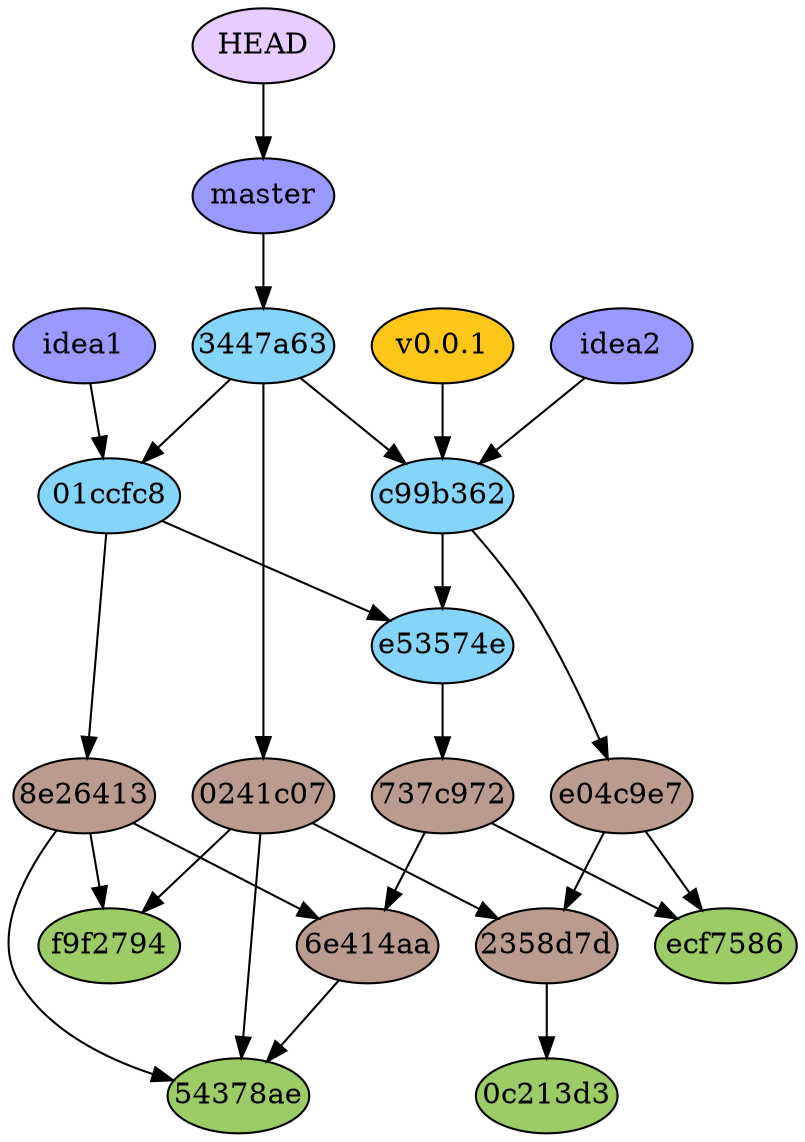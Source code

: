 digraph auto {
	graph [bgcolor=transparent]
	node [fixedsize=true style=filled width=0.95]
	"01ccfc8a7031f57c92a694c727fc16a1b6f6a3c8" -> "8e26413dad1890d45502dd31a75f9c403eee2fef"
	"01ccfc8a7031f57c92a694c727fc16a1b6f6a3c8" -> e53574e083bfb447086df95ad1214d87b6ae45c4
	"01ccfc8a7031f57c92a694c727fc16a1b6f6a3c8" [label="01ccfc8" fillcolor="#85d5fa"]
	"0241c07298c9b2bb84793a02418716f302632564" -> "2358d7dee4b70234fb7078d735a835673dc4b45b"
	"0241c07298c9b2bb84793a02418716f302632564" -> "54378aec6a6ea34638ac687217745e574360285e"
	"0241c07298c9b2bb84793a02418716f302632564" -> f9f2794a3dae393bdb07affde1719aee32e6c236
	"0241c07298c9b2bb84793a02418716f302632564" [label="0241c07" fillcolor="#bc9b8f"]
	"0c213d3ee3c6dd438e02ea8f465548f8dd56288b" [label="0c213d3" fillcolor="#9ccc66"]
	"2358d7dee4b70234fb7078d735a835673dc4b45b" -> "0c213d3ee3c6dd438e02ea8f465548f8dd56288b"
	"2358d7dee4b70234fb7078d735a835673dc4b45b" [label="2358d7d" fillcolor="#bc9b8f"]
	"3447a63ea27b15856a751c3f631546ad6c98d07a" -> "01ccfc8a7031f57c92a694c727fc16a1b6f6a3c8"
	"3447a63ea27b15856a751c3f631546ad6c98d07a" -> "0241c07298c9b2bb84793a02418716f302632564"
	"3447a63ea27b15856a751c3f631546ad6c98d07a" -> c99b3621c6f61f36a468d9da2f2f4cb6c2c7f834
	"3447a63ea27b15856a751c3f631546ad6c98d07a" [label="3447a63" fillcolor="#85d5fa"]
	"54378aec6a6ea34638ac687217745e574360285e" [label="54378ae" fillcolor="#9ccc66"]
	"6e414aa7e6b2bb6f8bd9fcc652ecd7a349547f92" -> "54378aec6a6ea34638ac687217745e574360285e"
	"6e414aa7e6b2bb6f8bd9fcc652ecd7a349547f92" [label="6e414aa" fillcolor="#bc9b8f"]
	"737c972823aec2a30e726cd39821edf8d4b4826b" -> "6e414aa7e6b2bb6f8bd9fcc652ecd7a349547f92"
	"737c972823aec2a30e726cd39821edf8d4b4826b" -> ecf7586c0df1003ea0a3efa5a00dc3ceaac570f8
	"737c972823aec2a30e726cd39821edf8d4b4826b" [label="737c972" fillcolor="#bc9b8f"]
	"8e26413dad1890d45502dd31a75f9c403eee2fef" -> "54378aec6a6ea34638ac687217745e574360285e"
	"8e26413dad1890d45502dd31a75f9c403eee2fef" -> "6e414aa7e6b2bb6f8bd9fcc652ecd7a349547f92"
	"8e26413dad1890d45502dd31a75f9c403eee2fef" -> f9f2794a3dae393bdb07affde1719aee32e6c236
	"8e26413dad1890d45502dd31a75f9c403eee2fef" [label="8e26413" fillcolor="#bc9b8f"]
	"v0.0.1" -> c99b3621c6f61f36a468d9da2f2f4cb6c2c7f834
	"v0.0.1" [label="v0.0.1" fillcolor="#ffc61a"]
	HEAD -> master
	HEAD [label=HEAD fillcolor="#e6ccff"]
	c99b3621c6f61f36a468d9da2f2f4cb6c2c7f834 -> e04c9e73c27f423fecb1d8220c4a4b5ca217f2de
	c99b3621c6f61f36a468d9da2f2f4cb6c2c7f834 -> e53574e083bfb447086df95ad1214d87b6ae45c4
	c99b3621c6f61f36a468d9da2f2f4cb6c2c7f834 [label=c99b362 fillcolor="#85d5fa"]
	e04c9e73c27f423fecb1d8220c4a4b5ca217f2de -> "2358d7dee4b70234fb7078d735a835673dc4b45b"
	e04c9e73c27f423fecb1d8220c4a4b5ca217f2de -> ecf7586c0df1003ea0a3efa5a00dc3ceaac570f8
	e04c9e73c27f423fecb1d8220c4a4b5ca217f2de [label=e04c9e7 fillcolor="#bc9b8f"]
	e53574e083bfb447086df95ad1214d87b6ae45c4 -> "737c972823aec2a30e726cd39821edf8d4b4826b"
	e53574e083bfb447086df95ad1214d87b6ae45c4 [label=e53574e fillcolor="#85d5fa"]
	ecf7586c0df1003ea0a3efa5a00dc3ceaac570f8 [label=ecf7586 fillcolor="#9ccc66"]
	f9f2794a3dae393bdb07affde1719aee32e6c236 [label=f9f2794 fillcolor="#9ccc66"]
	idea1 -> "01ccfc8a7031f57c92a694c727fc16a1b6f6a3c8"
	idea1 [label=idea1 fillcolor="#9999ff"]
	idea2 -> c99b3621c6f61f36a468d9da2f2f4cb6c2c7f834
	idea2 [label=idea2 fillcolor="#9999ff"]
	master -> "3447a63ea27b15856a751c3f631546ad6c98d07a"
	master [label=master fillcolor="#9999ff"]
}

